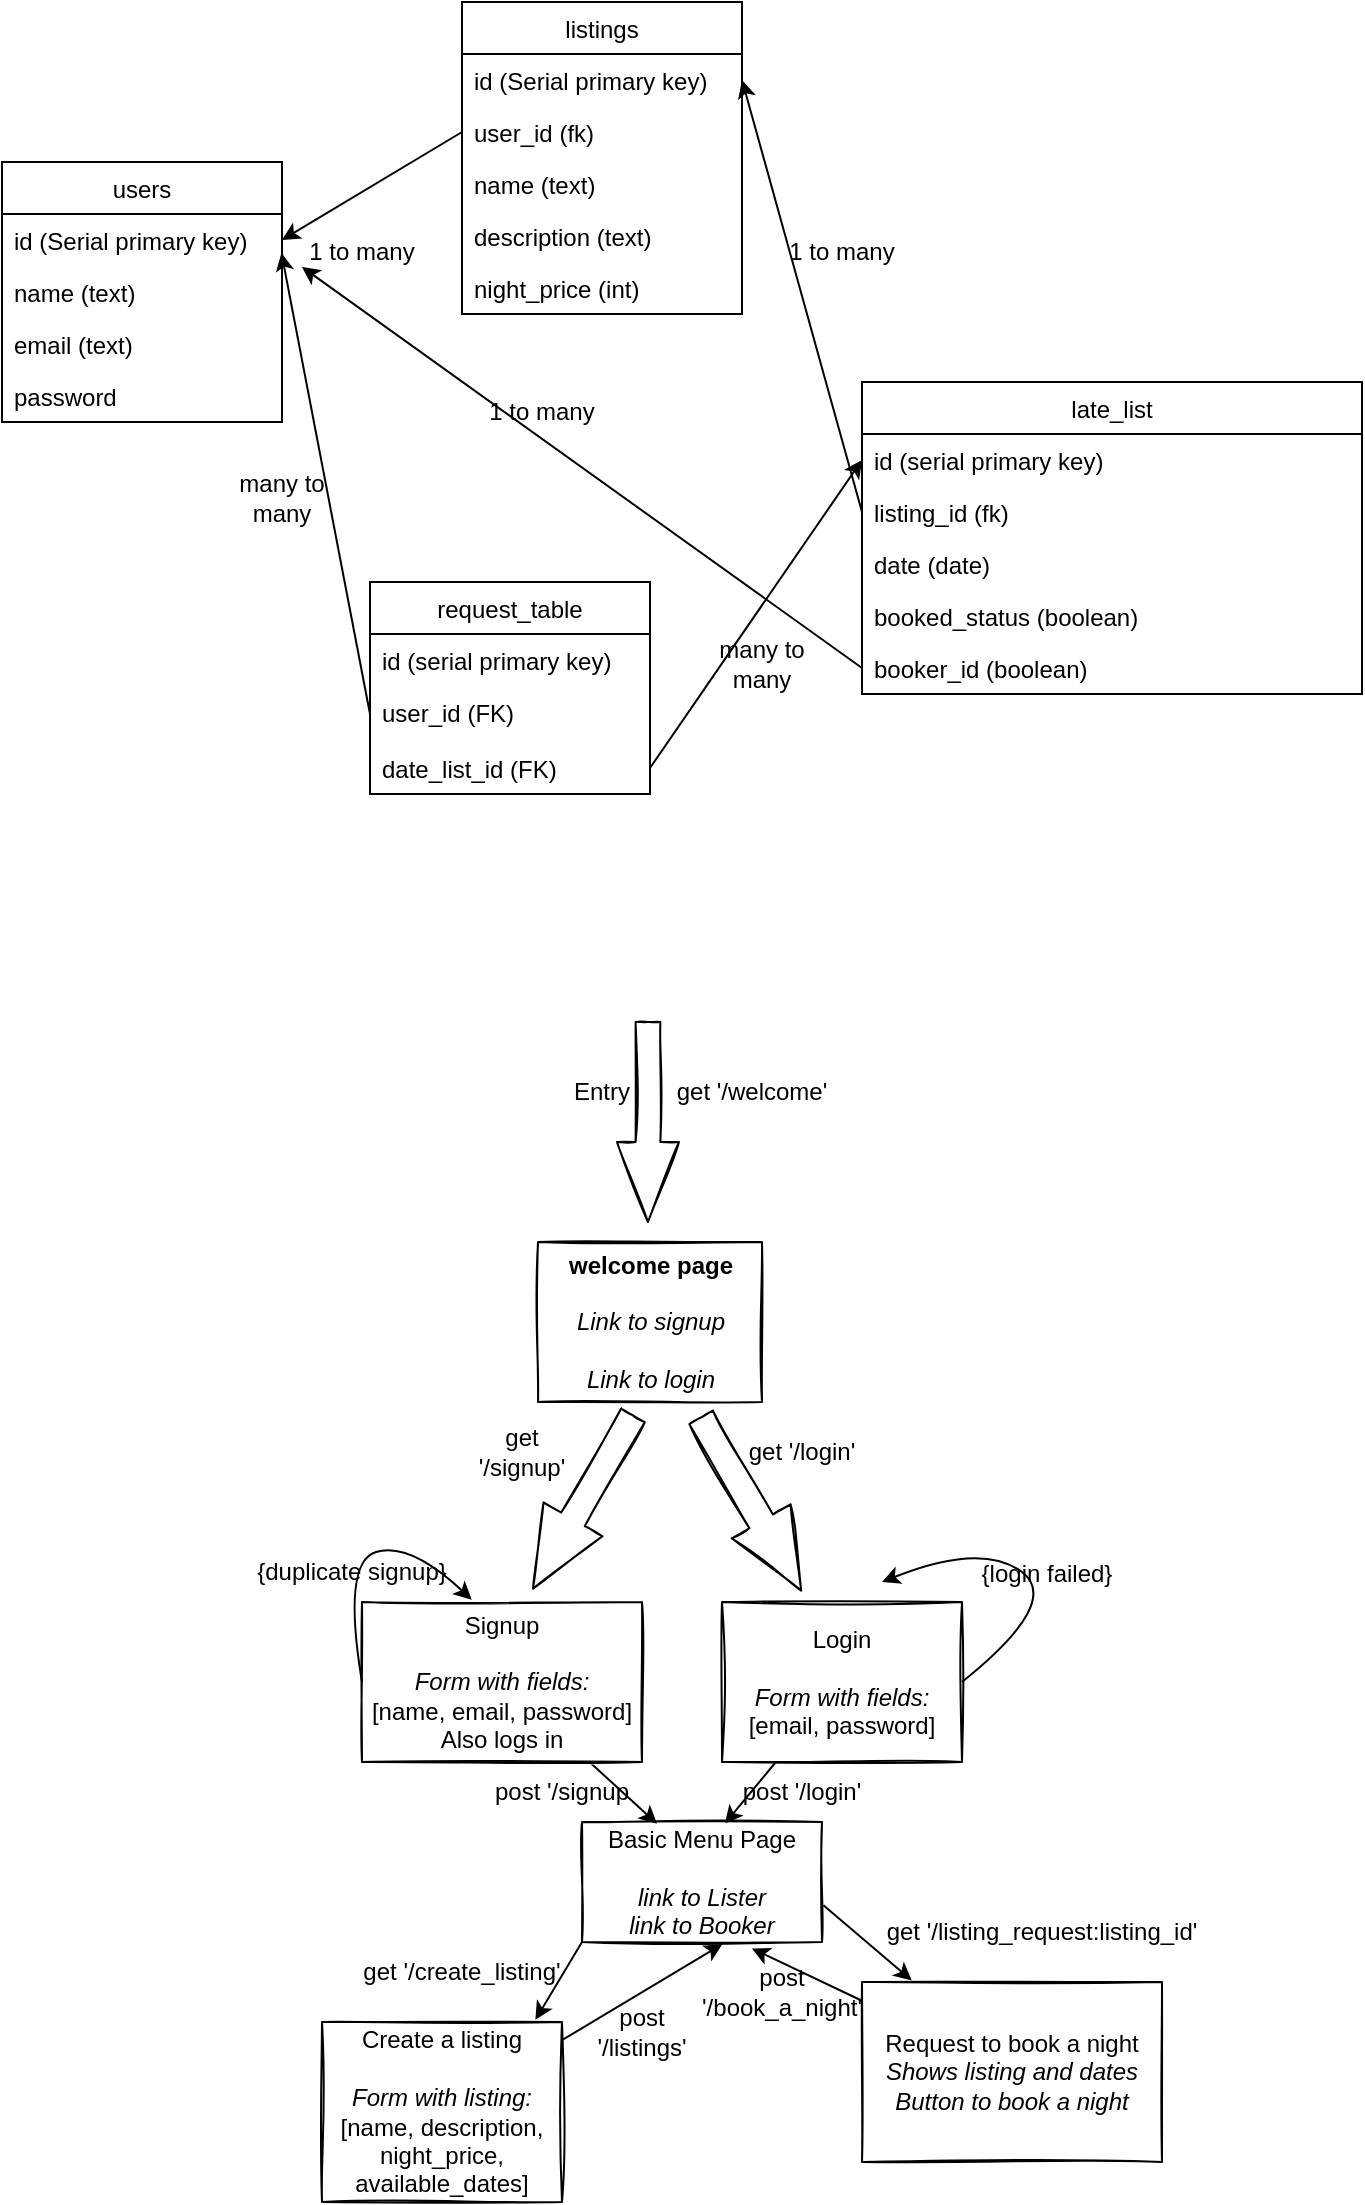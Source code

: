 <mxfile>
    <diagram id="B5izYE9bR6RBEacKUjwg" name="Page-1">
        <mxGraphModel dx="1271" dy="731" grid="1" gridSize="10" guides="1" tooltips="1" connect="1" arrows="1" fold="1" page="1" pageScale="1" pageWidth="827" pageHeight="1169" math="0" shadow="0">
            <root>
                <mxCell id="0"/>
                <mxCell id="1" parent="0"/>
                <mxCell id="2" value="users" style="swimlane;fontStyle=0;childLayout=stackLayout;horizontal=1;startSize=26;fillColor=none;horizontalStack=0;resizeParent=1;resizeParentMax=0;resizeLast=0;collapsible=1;marginBottom=0;" parent="1" vertex="1">
                    <mxGeometry x="90" y="210" width="140" height="130" as="geometry"/>
                </mxCell>
                <mxCell id="3" value="id (Serial primary key)" style="text;strokeColor=none;fillColor=none;align=left;verticalAlign=top;spacingLeft=4;spacingRight=4;overflow=hidden;rotatable=0;points=[[0,0.5],[1,0.5]];portConstraint=eastwest;" parent="2" vertex="1">
                    <mxGeometry y="26" width="140" height="26" as="geometry"/>
                </mxCell>
                <mxCell id="4" value="name (text)" style="text;strokeColor=none;fillColor=none;align=left;verticalAlign=top;spacingLeft=4;spacingRight=4;overflow=hidden;rotatable=0;points=[[0,0.5],[1,0.5]];portConstraint=eastwest;" parent="2" vertex="1">
                    <mxGeometry y="52" width="140" height="26" as="geometry"/>
                </mxCell>
                <mxCell id="15" value="email (text)" style="text;strokeColor=none;fillColor=none;align=left;verticalAlign=top;spacingLeft=4;spacingRight=4;overflow=hidden;rotatable=0;points=[[0,0.5],[1,0.5]];portConstraint=eastwest;" parent="2" vertex="1">
                    <mxGeometry y="78" width="140" height="26" as="geometry"/>
                </mxCell>
                <mxCell id="5" value="password" style="text;strokeColor=none;fillColor=none;align=left;verticalAlign=top;spacingLeft=4;spacingRight=4;overflow=hidden;rotatable=0;points=[[0,0.5],[1,0.5]];portConstraint=eastwest;" parent="2" vertex="1">
                    <mxGeometry y="104" width="140" height="26" as="geometry"/>
                </mxCell>
                <mxCell id="6" value="listings" style="swimlane;fontStyle=0;childLayout=stackLayout;horizontal=1;startSize=26;fillColor=none;horizontalStack=0;resizeParent=1;resizeParentMax=0;resizeLast=0;collapsible=1;marginBottom=0;" parent="1" vertex="1">
                    <mxGeometry x="320" y="130" width="140" height="156" as="geometry"/>
                </mxCell>
                <mxCell id="16" value="id (Serial primary key)" style="text;strokeColor=none;fillColor=none;align=left;verticalAlign=top;spacingLeft=4;spacingRight=4;overflow=hidden;rotatable=0;points=[[0,0.5],[1,0.5]];portConstraint=eastwest;" parent="6" vertex="1">
                    <mxGeometry y="26" width="140" height="26" as="geometry"/>
                </mxCell>
                <mxCell id="7" value="user_id (fk)" style="text;strokeColor=none;fillColor=none;align=left;verticalAlign=top;spacingLeft=4;spacingRight=4;overflow=hidden;rotatable=0;points=[[0,0.5],[1,0.5]];portConstraint=eastwest;" parent="6" vertex="1">
                    <mxGeometry y="52" width="140" height="26" as="geometry"/>
                </mxCell>
                <mxCell id="17" value="name (text)" style="text;strokeColor=none;fillColor=none;align=left;verticalAlign=top;spacingLeft=4;spacingRight=4;overflow=hidden;rotatable=0;points=[[0,0.5],[1,0.5]];portConstraint=eastwest;" parent="6" vertex="1">
                    <mxGeometry y="78" width="140" height="26" as="geometry"/>
                </mxCell>
                <mxCell id="18" value="description (text)" style="text;strokeColor=none;fillColor=none;align=left;verticalAlign=top;spacingLeft=4;spacingRight=4;overflow=hidden;rotatable=0;points=[[0,0.5],[1,0.5]];portConstraint=eastwest;" parent="6" vertex="1">
                    <mxGeometry y="104" width="140" height="26" as="geometry"/>
                </mxCell>
                <mxCell id="9" value="night_price (int)" style="text;strokeColor=none;fillColor=none;align=left;verticalAlign=top;spacingLeft=4;spacingRight=4;overflow=hidden;rotatable=0;points=[[0,0.5],[1,0.5]];portConstraint=eastwest;" parent="6" vertex="1">
                    <mxGeometry y="130" width="140" height="26" as="geometry"/>
                </mxCell>
                <mxCell id="19" style="edgeStyle=none;html=1;entryX=1;entryY=0.5;entryDx=0;entryDy=0;exitX=0;exitY=0.5;exitDx=0;exitDy=0;" parent="1" source="7" target="3" edge="1">
                    <mxGeometry relative="1" as="geometry"/>
                </mxCell>
                <mxCell id="22" value="late_list" style="swimlane;fontStyle=0;childLayout=stackLayout;horizontal=1;startSize=26;fillColor=none;horizontalStack=0;resizeParent=1;resizeParentMax=0;resizeLast=0;collapsible=1;marginBottom=0;" parent="1" vertex="1">
                    <mxGeometry x="520" y="320" width="250" height="156" as="geometry"/>
                </mxCell>
                <mxCell id="23" value="id (serial primary key)" style="text;strokeColor=none;fillColor=none;align=left;verticalAlign=top;spacingLeft=4;spacingRight=4;overflow=hidden;rotatable=0;points=[[0,0.5],[1,0.5]];portConstraint=eastwest;" parent="22" vertex="1">
                    <mxGeometry y="26" width="250" height="26" as="geometry"/>
                </mxCell>
                <mxCell id="24" value="listing_id (fk)" style="text;strokeColor=none;fillColor=none;align=left;verticalAlign=top;spacingLeft=4;spacingRight=4;overflow=hidden;rotatable=0;points=[[0,0.5],[1,0.5]];portConstraint=eastwest;" parent="22" vertex="1">
                    <mxGeometry y="52" width="250" height="26" as="geometry"/>
                </mxCell>
                <mxCell id="25" value="date (date)" style="text;strokeColor=none;fillColor=none;align=left;verticalAlign=top;spacingLeft=4;spacingRight=4;overflow=hidden;rotatable=0;points=[[0,0.5],[1,0.5]];portConstraint=eastwest;" parent="22" vertex="1">
                    <mxGeometry y="78" width="250" height="26" as="geometry"/>
                </mxCell>
                <mxCell id="33" value="booked_status (boolean)" style="text;strokeColor=none;fillColor=none;align=left;verticalAlign=top;spacingLeft=4;spacingRight=4;overflow=hidden;rotatable=0;points=[[0,0.5],[1,0.5]];portConstraint=eastwest;" parent="22" vertex="1">
                    <mxGeometry y="104" width="250" height="26" as="geometry"/>
                </mxCell>
                <mxCell id="49" value="booker_id (boolean)" style="text;strokeColor=none;fillColor=none;align=left;verticalAlign=top;spacingLeft=4;spacingRight=4;overflow=hidden;rotatable=0;points=[[0,0.5],[1,0.5]];portConstraint=eastwest;" parent="22" vertex="1">
                    <mxGeometry y="130" width="250" height="26" as="geometry"/>
                </mxCell>
                <mxCell id="27" style="edgeStyle=none;html=1;entryX=1;entryY=0.5;entryDx=0;entryDy=0;exitX=0;exitY=0.5;exitDx=0;exitDy=0;" parent="1" source="24" target="16" edge="1">
                    <mxGeometry relative="1" as="geometry">
                        <mxPoint x="500" y="310" as="targetPoint"/>
                    </mxGeometry>
                </mxCell>
                <mxCell id="34" value="1 to many" style="text;html=1;strokeColor=none;fillColor=none;align=center;verticalAlign=middle;whiteSpace=wrap;rounded=0;" parent="1" vertex="1">
                    <mxGeometry x="240" y="240" width="60" height="30" as="geometry"/>
                </mxCell>
                <mxCell id="35" value="1 to many" style="text;html=1;strokeColor=none;fillColor=none;align=center;verticalAlign=middle;whiteSpace=wrap;rounded=0;" parent="1" vertex="1">
                    <mxGeometry x="480" y="240" width="60" height="30" as="geometry"/>
                </mxCell>
                <mxCell id="42" value="request_table" style="swimlane;fontStyle=0;childLayout=stackLayout;horizontal=1;startSize=26;fillColor=none;horizontalStack=0;resizeParent=1;resizeParentMax=0;resizeLast=0;collapsible=1;marginBottom=0;" parent="1" vertex="1">
                    <mxGeometry x="274" y="420" width="140" height="106" as="geometry"/>
                </mxCell>
                <mxCell id="46" value="id (serial primary key)" style="text;strokeColor=none;fillColor=none;align=left;verticalAlign=top;spacingLeft=4;spacingRight=4;overflow=hidden;rotatable=0;points=[[0,0.5],[1,0.5]];portConstraint=eastwest;" parent="42" vertex="1">
                    <mxGeometry y="26" width="140" height="26" as="geometry"/>
                </mxCell>
                <mxCell id="43" value="user_id (FK)" style="text;strokeColor=none;fillColor=none;align=left;verticalAlign=top;spacingLeft=4;spacingRight=4;overflow=hidden;rotatable=0;points=[[0,0.5],[1,0.5]];portConstraint=eastwest;" parent="42" vertex="1">
                    <mxGeometry y="52" width="140" height="28" as="geometry"/>
                </mxCell>
                <mxCell id="44" value="date_list_id (FK)" style="text;strokeColor=none;fillColor=none;align=left;verticalAlign=top;spacingLeft=4;spacingRight=4;overflow=hidden;rotatable=0;points=[[0,0.5],[1,0.5]];portConstraint=eastwest;" parent="42" vertex="1">
                    <mxGeometry y="80" width="140" height="26" as="geometry"/>
                </mxCell>
                <mxCell id="47" style="edgeStyle=none;html=1;entryX=0.998;entryY=0.748;entryDx=0;entryDy=0;entryPerimeter=0;exitX=0;exitY=0.5;exitDx=0;exitDy=0;" parent="1" source="43" target="3" edge="1">
                    <mxGeometry relative="1" as="geometry"/>
                </mxCell>
                <mxCell id="48" style="edgeStyle=none;html=1;entryX=0;entryY=0.5;entryDx=0;entryDy=0;exitX=1;exitY=0.5;exitDx=0;exitDy=0;" parent="1" source="44" target="23" edge="1">
                    <mxGeometry relative="1" as="geometry">
                        <mxPoint x="500" y="380" as="targetPoint"/>
                    </mxGeometry>
                </mxCell>
                <mxCell id="50" value="many to many" style="text;html=1;strokeColor=none;fillColor=none;align=center;verticalAlign=middle;whiteSpace=wrap;rounded=0;" parent="1" vertex="1">
                    <mxGeometry x="200" y="363" width="60" height="30" as="geometry"/>
                </mxCell>
                <mxCell id="51" value="many to many" style="text;html=1;strokeColor=none;fillColor=none;align=center;verticalAlign=middle;whiteSpace=wrap;rounded=0;" parent="1" vertex="1">
                    <mxGeometry x="440" y="446" width="60" height="30" as="geometry"/>
                </mxCell>
                <mxCell id="52" value="1 to many" style="text;html=1;strokeColor=none;fillColor=none;align=center;verticalAlign=middle;whiteSpace=wrap;rounded=0;" parent="1" vertex="1">
                    <mxGeometry x="330" y="320" width="60" height="30" as="geometry"/>
                </mxCell>
                <mxCell id="53" style="edgeStyle=none;html=1;entryX=0;entryY=0.75;entryDx=0;entryDy=0;exitX=0;exitY=0.5;exitDx=0;exitDy=0;" parent="1" source="49" target="34" edge="1">
                    <mxGeometry relative="1" as="geometry"/>
                </mxCell>
                <mxCell id="54" value="&lt;b&gt;welcome page&lt;/b&gt;&lt;br&gt;&lt;br&gt;&lt;i&gt;Link to signup&lt;br&gt;&lt;/i&gt;&lt;br&gt;&lt;i&gt;Link to login&lt;/i&gt;" style="html=1;sketch=1;" parent="1" vertex="1">
                    <mxGeometry x="358" y="750" width="112" height="80" as="geometry"/>
                </mxCell>
                <mxCell id="55" value="" style="html=1;shadow=0;dashed=0;align=center;verticalAlign=middle;shape=mxgraph.arrows2.arrow;dy=0.6;dx=40;direction=south;notch=0;sketch=1;" parent="1" vertex="1">
                    <mxGeometry x="397.5" y="640" width="31" height="100" as="geometry"/>
                </mxCell>
                <mxCell id="56" value="Entry" style="text;html=1;strokeColor=none;fillColor=none;align=center;verticalAlign=middle;whiteSpace=wrap;rounded=0;sketch=1;" parent="1" vertex="1">
                    <mxGeometry x="360" y="660" width="60" height="30" as="geometry"/>
                </mxCell>
                <mxCell id="57" value="get '/welcome'" style="text;html=1;strokeColor=none;fillColor=none;align=center;verticalAlign=middle;whiteSpace=wrap;rounded=0;sketch=1;" parent="1" vertex="1">
                    <mxGeometry x="409.59" y="660" width="110" height="30" as="geometry"/>
                </mxCell>
                <mxCell id="58" value="" style="html=1;shadow=0;dashed=0;align=center;verticalAlign=middle;shape=mxgraph.arrows2.arrow;dy=0.6;dx=40;direction=south;notch=0;sketch=1;rotation=-30;" parent="1" vertex="1">
                    <mxGeometry x="447.59" y="831" width="34" height="100" as="geometry"/>
                </mxCell>
                <mxCell id="60" value="" style="html=1;shadow=0;dashed=0;align=center;verticalAlign=middle;shape=mxgraph.arrows2.arrow;dy=0.6;dx=40;direction=south;notch=0;sketch=1;rotation=30;" parent="1" vertex="1">
                    <mxGeometry x="363.5" y="830" width="34" height="100" as="geometry"/>
                </mxCell>
                <mxCell id="61" value="get '/login'" style="text;html=1;strokeColor=none;fillColor=none;align=center;verticalAlign=middle;whiteSpace=wrap;rounded=0;sketch=1;" parent="1" vertex="1">
                    <mxGeometry x="460" y="840" width="60" height="30" as="geometry"/>
                </mxCell>
                <mxCell id="62" value="get '/signup'" style="text;html=1;strokeColor=none;fillColor=none;align=center;verticalAlign=middle;whiteSpace=wrap;rounded=0;sketch=1;" parent="1" vertex="1">
                    <mxGeometry x="320" y="840" width="60" height="30" as="geometry"/>
                </mxCell>
                <mxCell id="73" style="edgeStyle=none;html=1;entryX=0.595;entryY=0.015;entryDx=0;entryDy=0;entryPerimeter=0;" parent="1" source="63" target="71" edge="1">
                    <mxGeometry relative="1" as="geometry"/>
                </mxCell>
                <mxCell id="63" value="Login&lt;br&gt;&lt;br&gt;&lt;i&gt;Form with fields:&lt;br&gt;&lt;/i&gt;[email, password]" style="rounded=0;whiteSpace=wrap;html=1;sketch=1;" parent="1" vertex="1">
                    <mxGeometry x="450" y="930" width="120" height="80" as="geometry"/>
                </mxCell>
                <mxCell id="72" style="edgeStyle=none;html=1;entryX=0.313;entryY=0.015;entryDx=0;entryDy=0;entryPerimeter=0;" parent="1" source="64" target="71" edge="1">
                    <mxGeometry relative="1" as="geometry"/>
                </mxCell>
                <mxCell id="64" value="Signup&lt;br&gt;&lt;br&gt;&lt;i&gt;Form with fields:&lt;br&gt;&lt;/i&gt;[name, email, password]&lt;br&gt;Also logs in" style="rounded=0;whiteSpace=wrap;html=1;sketch=1;" parent="1" vertex="1">
                    <mxGeometry x="270" y="930" width="140" height="80" as="geometry"/>
                </mxCell>
                <mxCell id="67" value="" style="curved=1;endArrow=classic;html=1;exitX=1;exitY=0.5;exitDx=0;exitDy=0;" parent="1" source="63" edge="1">
                    <mxGeometry width="50" height="50" relative="1" as="geometry">
                        <mxPoint x="580" y="1000" as="sourcePoint"/>
                        <mxPoint x="530" y="920" as="targetPoint"/>
                        <Array as="points">
                            <mxPoint x="620" y="930"/>
                            <mxPoint x="580" y="900"/>
                        </Array>
                    </mxGeometry>
                </mxCell>
                <mxCell id="68" value="{login failed}" style="text;html=1;strokeColor=none;fillColor=none;align=center;verticalAlign=middle;whiteSpace=wrap;rounded=0;sketch=1;" parent="1" vertex="1">
                    <mxGeometry x="570" y="901" width="85" height="30" as="geometry"/>
                </mxCell>
                <mxCell id="69" value="" style="curved=1;endArrow=classic;html=1;exitX=0;exitY=0.5;exitDx=0;exitDy=0;entryX=0.392;entryY=-0.014;entryDx=0;entryDy=0;entryPerimeter=0;" parent="1" source="64" target="64" edge="1">
                    <mxGeometry width="50" height="50" relative="1" as="geometry">
                        <mxPoint x="450" y="1040" as="sourcePoint"/>
                        <mxPoint x="500" y="990" as="targetPoint"/>
                        <Array as="points">
                            <mxPoint x="260" y="910"/>
                            <mxPoint x="294" y="900"/>
                        </Array>
                    </mxGeometry>
                </mxCell>
                <mxCell id="70" value="{duplicate signup}" style="text;html=1;strokeColor=none;fillColor=none;align=center;verticalAlign=middle;whiteSpace=wrap;rounded=0;sketch=1;" parent="1" vertex="1">
                    <mxGeometry x="210" y="900" width="110" height="30" as="geometry"/>
                </mxCell>
                <mxCell id="78" style="edgeStyle=none;html=1;entryX=0.166;entryY=-0.008;entryDx=0;entryDy=0;entryPerimeter=0;exitX=1.006;exitY=0.694;exitDx=0;exitDy=0;exitPerimeter=0;" parent="1" source="71" target="77" edge="1">
                    <mxGeometry relative="1" as="geometry"/>
                </mxCell>
                <mxCell id="79" style="edgeStyle=none;html=1;entryX=0.889;entryY=-0.012;entryDx=0;entryDy=0;entryPerimeter=0;exitX=0;exitY=1;exitDx=0;exitDy=0;" parent="1" source="71" target="76" edge="1">
                    <mxGeometry relative="1" as="geometry"/>
                </mxCell>
                <mxCell id="71" value="Basic Menu Page&lt;br&gt;&lt;br&gt;&lt;i&gt;link to Lister&lt;br&gt;link to Booker&lt;/i&gt;" style="rounded=0;whiteSpace=wrap;html=1;sketch=1;" parent="1" vertex="1">
                    <mxGeometry x="380" y="1040" width="120" height="60" as="geometry"/>
                </mxCell>
                <mxCell id="74" value="post '/login'" style="text;html=1;strokeColor=none;fillColor=none;align=center;verticalAlign=middle;whiteSpace=wrap;rounded=0;sketch=1;" parent="1" vertex="1">
                    <mxGeometry x="450" y="1010" width="80" height="30" as="geometry"/>
                </mxCell>
                <mxCell id="75" value="post '/signup" style="text;html=1;strokeColor=none;fillColor=none;align=center;verticalAlign=middle;whiteSpace=wrap;rounded=0;sketch=1;" parent="1" vertex="1">
                    <mxGeometry x="329.59" y="1010" width="80" height="30" as="geometry"/>
                </mxCell>
                <mxCell id="76" value="Create a listing&lt;br&gt;&lt;br&gt;&lt;i&gt;Form with listing:&lt;br&gt;&lt;/i&gt;[name, description, night_price, available_dates]" style="rounded=0;whiteSpace=wrap;html=1;sketch=1;" parent="1" vertex="1">
                    <mxGeometry x="250" y="1140" width="120" height="90" as="geometry"/>
                </mxCell>
                <mxCell id="84" style="edgeStyle=none;html=1;entryX=0.708;entryY=1.054;entryDx=0;entryDy=0;entryPerimeter=0;" parent="1" source="77" target="71" edge="1">
                    <mxGeometry relative="1" as="geometry"/>
                </mxCell>
                <mxCell id="77" value="Request to book a night&lt;br&gt;&lt;i&gt;Shows listing and dates&lt;/i&gt;&lt;br&gt;&lt;i&gt;Button to book a night&lt;/i&gt;" style="rounded=0;whiteSpace=wrap;html=1;sketch=1;" parent="1" vertex="1">
                    <mxGeometry x="520" y="1120" width="150" height="90" as="geometry"/>
                </mxCell>
                <mxCell id="80" value="get '/listing_request:listing_id'" style="text;html=1;strokeColor=none;fillColor=none;align=center;verticalAlign=middle;whiteSpace=wrap;rounded=0;sketch=1;" parent="1" vertex="1">
                    <mxGeometry x="519.59" y="1080" width="180" height="30" as="geometry"/>
                </mxCell>
                <mxCell id="81" value="get '/create_listing'" style="text;html=1;strokeColor=none;fillColor=none;align=center;verticalAlign=middle;whiteSpace=wrap;rounded=0;sketch=1;" parent="1" vertex="1">
                    <mxGeometry x="229.59" y="1100" width="180" height="30" as="geometry"/>
                </mxCell>
                <mxCell id="82" value="" style="endArrow=classic;html=1;entryX=0.585;entryY=1.018;entryDx=0;entryDy=0;entryPerimeter=0;" parent="1" source="76" target="71" edge="1">
                    <mxGeometry width="50" height="50" relative="1" as="geometry">
                        <mxPoint x="350" y="1200" as="sourcePoint"/>
                        <mxPoint x="400" y="1150" as="targetPoint"/>
                    </mxGeometry>
                </mxCell>
                <mxCell id="83" value="post '/listings'" style="text;html=1;strokeColor=none;fillColor=none;align=center;verticalAlign=middle;whiteSpace=wrap;rounded=0;sketch=1;" parent="1" vertex="1">
                    <mxGeometry x="380" y="1130" width="60" height="30" as="geometry"/>
                </mxCell>
                <mxCell id="85" value="post '/book_a_night'" style="text;html=1;strokeColor=none;fillColor=none;align=center;verticalAlign=middle;whiteSpace=wrap;rounded=0;sketch=1;" parent="1" vertex="1">
                    <mxGeometry x="450" y="1110" width="60" height="30" as="geometry"/>
                </mxCell>
            </root>
        </mxGraphModel>
    </diagram>
</mxfile>
